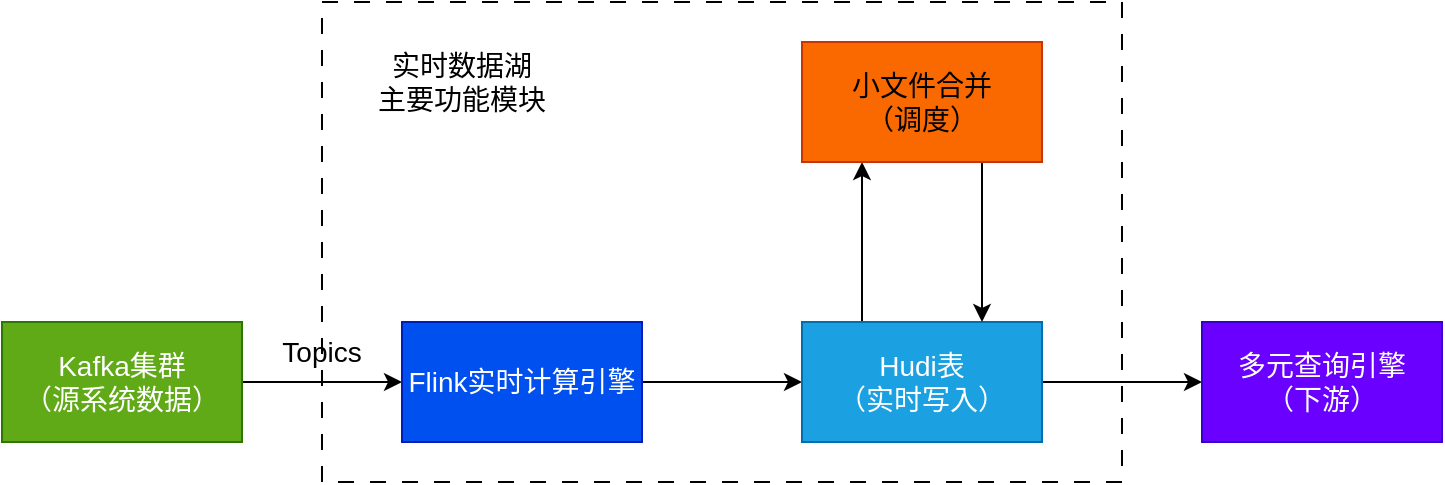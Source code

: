 <mxfile version="28.0.6">
  <diagram name="第 1 页" id="ZRQ9Jx72VUhaNWx92Uvu">
    <mxGraphModel dx="938" dy="614" grid="1" gridSize="10" guides="1" tooltips="1" connect="1" arrows="1" fold="1" page="1" pageScale="1" pageWidth="827" pageHeight="1169" math="0" shadow="0">
      <root>
        <mxCell id="0" />
        <mxCell id="1" parent="0" />
        <mxCell id="TS9z1rpk0AXKb7ABOjCM-16" value="" style="rounded=0;whiteSpace=wrap;html=1;fillColor=none;dashed=1;dashPattern=8 8;fontSize=14;strokeColor=light-dark(#000000,#FF9933);" parent="1" vertex="1">
          <mxGeometry x="510" y="130" width="400" height="240" as="geometry" />
        </mxCell>
        <mxCell id="TS9z1rpk0AXKb7ABOjCM-3" value="" style="edgeStyle=orthogonalEdgeStyle;rounded=0;orthogonalLoop=1;jettySize=auto;html=1;fontSize=14;" parent="1" source="TS9z1rpk0AXKb7ABOjCM-1" target="TS9z1rpk0AXKb7ABOjCM-2" edge="1">
          <mxGeometry relative="1" as="geometry" />
        </mxCell>
        <mxCell id="TS9z1rpk0AXKb7ABOjCM-1" value="Kafka集群&lt;div&gt;（源系统数据）&lt;/div&gt;" style="rounded=0;whiteSpace=wrap;html=1;fontSize=14;fillColor=#60a917;fontColor=#ffffff;strokeColor=#2D7600;" parent="1" vertex="1">
          <mxGeometry x="350" y="290" width="120" height="60" as="geometry" />
        </mxCell>
        <mxCell id="TS9z1rpk0AXKb7ABOjCM-5" value="" style="edgeStyle=orthogonalEdgeStyle;rounded=0;orthogonalLoop=1;jettySize=auto;html=1;fontSize=14;" parent="1" source="TS9z1rpk0AXKb7ABOjCM-2" target="TS9z1rpk0AXKb7ABOjCM-4" edge="1">
          <mxGeometry relative="1" as="geometry" />
        </mxCell>
        <mxCell id="TS9z1rpk0AXKb7ABOjCM-2" value="Flink实时计算引擎" style="rounded=0;whiteSpace=wrap;html=1;fontSize=14;fillColor=#0050ef;fontColor=#ffffff;strokeColor=#001DBC;" parent="1" vertex="1">
          <mxGeometry x="550" y="290" width="120" height="60" as="geometry" />
        </mxCell>
        <mxCell id="TS9z1rpk0AXKb7ABOjCM-7" value="" style="edgeStyle=orthogonalEdgeStyle;rounded=0;orthogonalLoop=1;jettySize=auto;html=1;fontSize=14;" parent="1" source="TS9z1rpk0AXKb7ABOjCM-4" target="TS9z1rpk0AXKb7ABOjCM-6" edge="1">
          <mxGeometry relative="1" as="geometry" />
        </mxCell>
        <mxCell id="TS9z1rpk0AXKb7ABOjCM-11" style="edgeStyle=orthogonalEdgeStyle;rounded=0;orthogonalLoop=1;jettySize=auto;html=1;exitX=0.25;exitY=0;exitDx=0;exitDy=0;entryX=0.25;entryY=1;entryDx=0;entryDy=0;fontSize=14;" parent="1" source="TS9z1rpk0AXKb7ABOjCM-4" target="TS9z1rpk0AXKb7ABOjCM-8" edge="1">
          <mxGeometry relative="1" as="geometry" />
        </mxCell>
        <mxCell id="TS9z1rpk0AXKb7ABOjCM-4" value="Hudi表&lt;div&gt;（实时写入）&lt;/div&gt;" style="rounded=0;whiteSpace=wrap;html=1;fontSize=14;fillColor=#1ba1e2;fontColor=#ffffff;strokeColor=#006EAF;" parent="1" vertex="1">
          <mxGeometry x="750" y="290" width="120" height="60" as="geometry" />
        </mxCell>
        <mxCell id="TS9z1rpk0AXKb7ABOjCM-6" value="多元查询引擎&lt;div&gt;（下游）&lt;/div&gt;" style="rounded=0;whiteSpace=wrap;html=1;fontSize=14;fillColor=#6a00ff;fontColor=#ffffff;strokeColor=#3700CC;" parent="1" vertex="1">
          <mxGeometry x="950" y="290" width="120" height="60" as="geometry" />
        </mxCell>
        <mxCell id="TS9z1rpk0AXKb7ABOjCM-12" style="edgeStyle=orthogonalEdgeStyle;rounded=0;orthogonalLoop=1;jettySize=auto;html=1;exitX=0.75;exitY=1;exitDx=0;exitDy=0;entryX=0.75;entryY=0;entryDx=0;entryDy=0;fontSize=14;" parent="1" source="TS9z1rpk0AXKb7ABOjCM-8" target="TS9z1rpk0AXKb7ABOjCM-4" edge="1">
          <mxGeometry relative="1" as="geometry" />
        </mxCell>
        <mxCell id="TS9z1rpk0AXKb7ABOjCM-8" value="小文件合并&lt;div&gt;（调度）&lt;/div&gt;" style="whiteSpace=wrap;html=1;rounded=0;fontSize=14;fillColor=#fa6800;fontColor=light-dark(#000000,#000000);strokeColor=#C73500;" parent="1" vertex="1">
          <mxGeometry x="750" y="150" width="120" height="60" as="geometry" />
        </mxCell>
        <mxCell id="TS9z1rpk0AXKb7ABOjCM-17" value="Topics" style="text;html=1;align=center;verticalAlign=middle;whiteSpace=wrap;rounded=0;fontSize=14;fontColor=light-dark(#000000,#000000);" parent="1" vertex="1">
          <mxGeometry x="480" y="290" width="60" height="30" as="geometry" />
        </mxCell>
        <mxCell id="TS9z1rpk0AXKb7ABOjCM-18" value="&lt;div&gt;实时数据湖&lt;/div&gt;主要功能模块" style="text;html=1;align=center;verticalAlign=middle;whiteSpace=wrap;rounded=0;fontSize=14;fontColor=light-dark(#000000,#000000);" parent="1" vertex="1">
          <mxGeometry x="530" y="150" width="100" height="40" as="geometry" />
        </mxCell>
      </root>
    </mxGraphModel>
  </diagram>
</mxfile>
